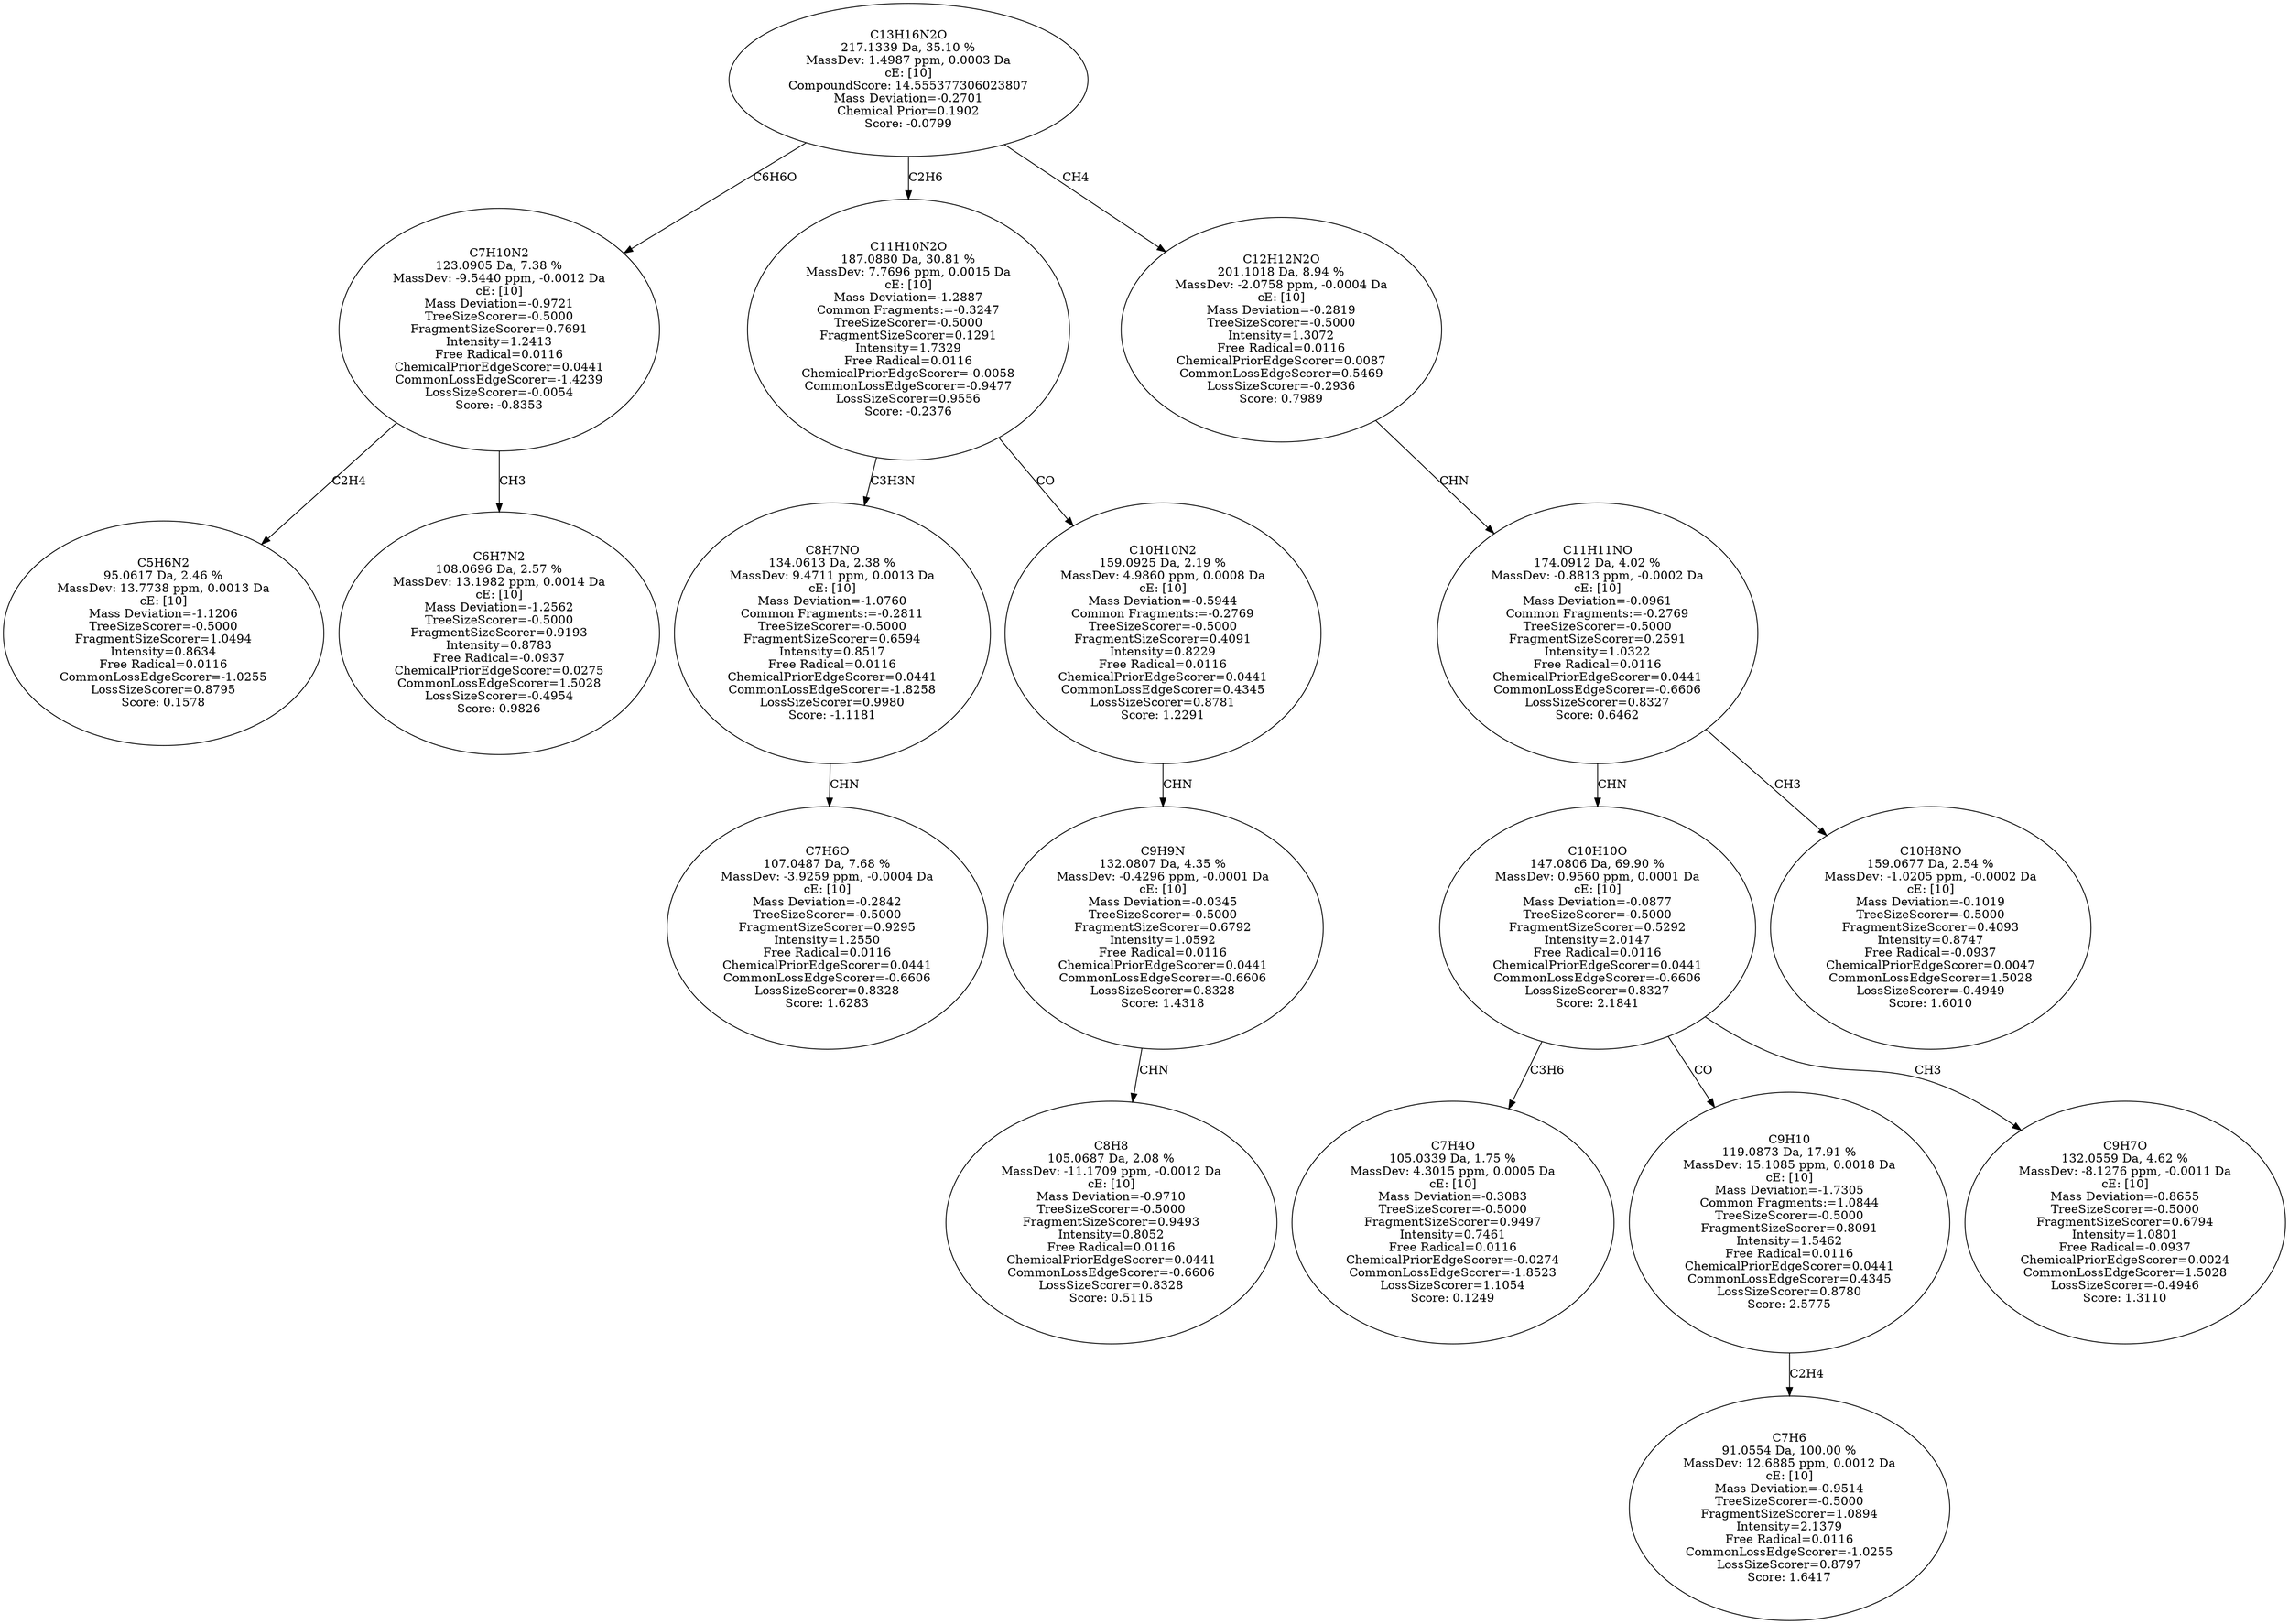strict digraph {
v1 [label="C5H6N2\n95.0617 Da, 2.46 %\nMassDev: 13.7738 ppm, 0.0013 Da\ncE: [10]\nMass Deviation=-1.1206\nTreeSizeScorer=-0.5000\nFragmentSizeScorer=1.0494\nIntensity=0.8634\nFree Radical=0.0116\nCommonLossEdgeScorer=-1.0255\nLossSizeScorer=0.8795\nScore: 0.1578"];
v2 [label="C6H7N2\n108.0696 Da, 2.57 %\nMassDev: 13.1982 ppm, 0.0014 Da\ncE: [10]\nMass Deviation=-1.2562\nTreeSizeScorer=-0.5000\nFragmentSizeScorer=0.9193\nIntensity=0.8783\nFree Radical=-0.0937\nChemicalPriorEdgeScorer=0.0275\nCommonLossEdgeScorer=1.5028\nLossSizeScorer=-0.4954\nScore: 0.9826"];
v3 [label="C7H10N2\n123.0905 Da, 7.38 %\nMassDev: -9.5440 ppm, -0.0012 Da\ncE: [10]\nMass Deviation=-0.9721\nTreeSizeScorer=-0.5000\nFragmentSizeScorer=0.7691\nIntensity=1.2413\nFree Radical=0.0116\nChemicalPriorEdgeScorer=0.0441\nCommonLossEdgeScorer=-1.4239\nLossSizeScorer=-0.0054\nScore: -0.8353"];
v4 [label="C7H6O\n107.0487 Da, 7.68 %\nMassDev: -3.9259 ppm, -0.0004 Da\ncE: [10]\nMass Deviation=-0.2842\nTreeSizeScorer=-0.5000\nFragmentSizeScorer=0.9295\nIntensity=1.2550\nFree Radical=0.0116\nChemicalPriorEdgeScorer=0.0441\nCommonLossEdgeScorer=-0.6606\nLossSizeScorer=0.8328\nScore: 1.6283"];
v5 [label="C8H7NO\n134.0613 Da, 2.38 %\nMassDev: 9.4711 ppm, 0.0013 Da\ncE: [10]\nMass Deviation=-1.0760\nCommon Fragments:=-0.2811\nTreeSizeScorer=-0.5000\nFragmentSizeScorer=0.6594\nIntensity=0.8517\nFree Radical=0.0116\nChemicalPriorEdgeScorer=0.0441\nCommonLossEdgeScorer=-1.8258\nLossSizeScorer=0.9980\nScore: -1.1181"];
v6 [label="C8H8\n105.0687 Da, 2.08 %\nMassDev: -11.1709 ppm, -0.0012 Da\ncE: [10]\nMass Deviation=-0.9710\nTreeSizeScorer=-0.5000\nFragmentSizeScorer=0.9493\nIntensity=0.8052\nFree Radical=0.0116\nChemicalPriorEdgeScorer=0.0441\nCommonLossEdgeScorer=-0.6606\nLossSizeScorer=0.8328\nScore: 0.5115"];
v7 [label="C9H9N\n132.0807 Da, 4.35 %\nMassDev: -0.4296 ppm, -0.0001 Da\ncE: [10]\nMass Deviation=-0.0345\nTreeSizeScorer=-0.5000\nFragmentSizeScorer=0.6792\nIntensity=1.0592\nFree Radical=0.0116\nChemicalPriorEdgeScorer=0.0441\nCommonLossEdgeScorer=-0.6606\nLossSizeScorer=0.8328\nScore: 1.4318"];
v8 [label="C10H10N2\n159.0925 Da, 2.19 %\nMassDev: 4.9860 ppm, 0.0008 Da\ncE: [10]\nMass Deviation=-0.5944\nCommon Fragments:=-0.2769\nTreeSizeScorer=-0.5000\nFragmentSizeScorer=0.4091\nIntensity=0.8229\nFree Radical=0.0116\nChemicalPriorEdgeScorer=0.0441\nCommonLossEdgeScorer=0.4345\nLossSizeScorer=0.8781\nScore: 1.2291"];
v9 [label="C11H10N2O\n187.0880 Da, 30.81 %\nMassDev: 7.7696 ppm, 0.0015 Da\ncE: [10]\nMass Deviation=-1.2887\nCommon Fragments:=-0.3247\nTreeSizeScorer=-0.5000\nFragmentSizeScorer=0.1291\nIntensity=1.7329\nFree Radical=0.0116\nChemicalPriorEdgeScorer=-0.0058\nCommonLossEdgeScorer=-0.9477\nLossSizeScorer=0.9556\nScore: -0.2376"];
v10 [label="C7H4O\n105.0339 Da, 1.75 %\nMassDev: 4.3015 ppm, 0.0005 Da\ncE: [10]\nMass Deviation=-0.3083\nTreeSizeScorer=-0.5000\nFragmentSizeScorer=0.9497\nIntensity=0.7461\nFree Radical=0.0116\nChemicalPriorEdgeScorer=-0.0274\nCommonLossEdgeScorer=-1.8523\nLossSizeScorer=1.1054\nScore: 0.1249"];
v11 [label="C7H6\n91.0554 Da, 100.00 %\nMassDev: 12.6885 ppm, 0.0012 Da\ncE: [10]\nMass Deviation=-0.9514\nTreeSizeScorer=-0.5000\nFragmentSizeScorer=1.0894\nIntensity=2.1379\nFree Radical=0.0116\nCommonLossEdgeScorer=-1.0255\nLossSizeScorer=0.8797\nScore: 1.6417"];
v12 [label="C9H10\n119.0873 Da, 17.91 %\nMassDev: 15.1085 ppm, 0.0018 Da\ncE: [10]\nMass Deviation=-1.7305\nCommon Fragments:=1.0844\nTreeSizeScorer=-0.5000\nFragmentSizeScorer=0.8091\nIntensity=1.5462\nFree Radical=0.0116\nChemicalPriorEdgeScorer=0.0441\nCommonLossEdgeScorer=0.4345\nLossSizeScorer=0.8780\nScore: 2.5775"];
v13 [label="C9H7O\n132.0559 Da, 4.62 %\nMassDev: -8.1276 ppm, -0.0011 Da\ncE: [10]\nMass Deviation=-0.8655\nTreeSizeScorer=-0.5000\nFragmentSizeScorer=0.6794\nIntensity=1.0801\nFree Radical=-0.0937\nChemicalPriorEdgeScorer=0.0024\nCommonLossEdgeScorer=1.5028\nLossSizeScorer=-0.4946\nScore: 1.3110"];
v14 [label="C10H10O\n147.0806 Da, 69.90 %\nMassDev: 0.9560 ppm, 0.0001 Da\ncE: [10]\nMass Deviation=-0.0877\nTreeSizeScorer=-0.5000\nFragmentSizeScorer=0.5292\nIntensity=2.0147\nFree Radical=0.0116\nChemicalPriorEdgeScorer=0.0441\nCommonLossEdgeScorer=-0.6606\nLossSizeScorer=0.8327\nScore: 2.1841"];
v15 [label="C10H8NO\n159.0677 Da, 2.54 %\nMassDev: -1.0205 ppm, -0.0002 Da\ncE: [10]\nMass Deviation=-0.1019\nTreeSizeScorer=-0.5000\nFragmentSizeScorer=0.4093\nIntensity=0.8747\nFree Radical=-0.0937\nChemicalPriorEdgeScorer=0.0047\nCommonLossEdgeScorer=1.5028\nLossSizeScorer=-0.4949\nScore: 1.6010"];
v16 [label="C11H11NO\n174.0912 Da, 4.02 %\nMassDev: -0.8813 ppm, -0.0002 Da\ncE: [10]\nMass Deviation=-0.0961\nCommon Fragments:=-0.2769\nTreeSizeScorer=-0.5000\nFragmentSizeScorer=0.2591\nIntensity=1.0322\nFree Radical=0.0116\nChemicalPriorEdgeScorer=0.0441\nCommonLossEdgeScorer=-0.6606\nLossSizeScorer=0.8327\nScore: 0.6462"];
v17 [label="C12H12N2O\n201.1018 Da, 8.94 %\nMassDev: -2.0758 ppm, -0.0004 Da\ncE: [10]\nMass Deviation=-0.2819\nTreeSizeScorer=-0.5000\nIntensity=1.3072\nFree Radical=0.0116\nChemicalPriorEdgeScorer=0.0087\nCommonLossEdgeScorer=0.5469\nLossSizeScorer=-0.2936\nScore: 0.7989"];
v18 [label="C13H16N2O\n217.1339 Da, 35.10 %\nMassDev: 1.4987 ppm, 0.0003 Da\ncE: [10]\nCompoundScore: 14.555377306023807\nMass Deviation=-0.2701\nChemical Prior=0.1902\nScore: -0.0799"];
v3 -> v1 [label="C2H4"];
v3 -> v2 [label="CH3"];
v18 -> v3 [label="C6H6O"];
v5 -> v4 [label="CHN"];
v9 -> v5 [label="C3H3N"];
v7 -> v6 [label="CHN"];
v8 -> v7 [label="CHN"];
v9 -> v8 [label="CO"];
v18 -> v9 [label="C2H6"];
v14 -> v10 [label="C3H6"];
v12 -> v11 [label="C2H4"];
v14 -> v12 [label="CO"];
v14 -> v13 [label="CH3"];
v16 -> v14 [label="CHN"];
v16 -> v15 [label="CH3"];
v17 -> v16 [label="CHN"];
v18 -> v17 [label="CH4"];
}